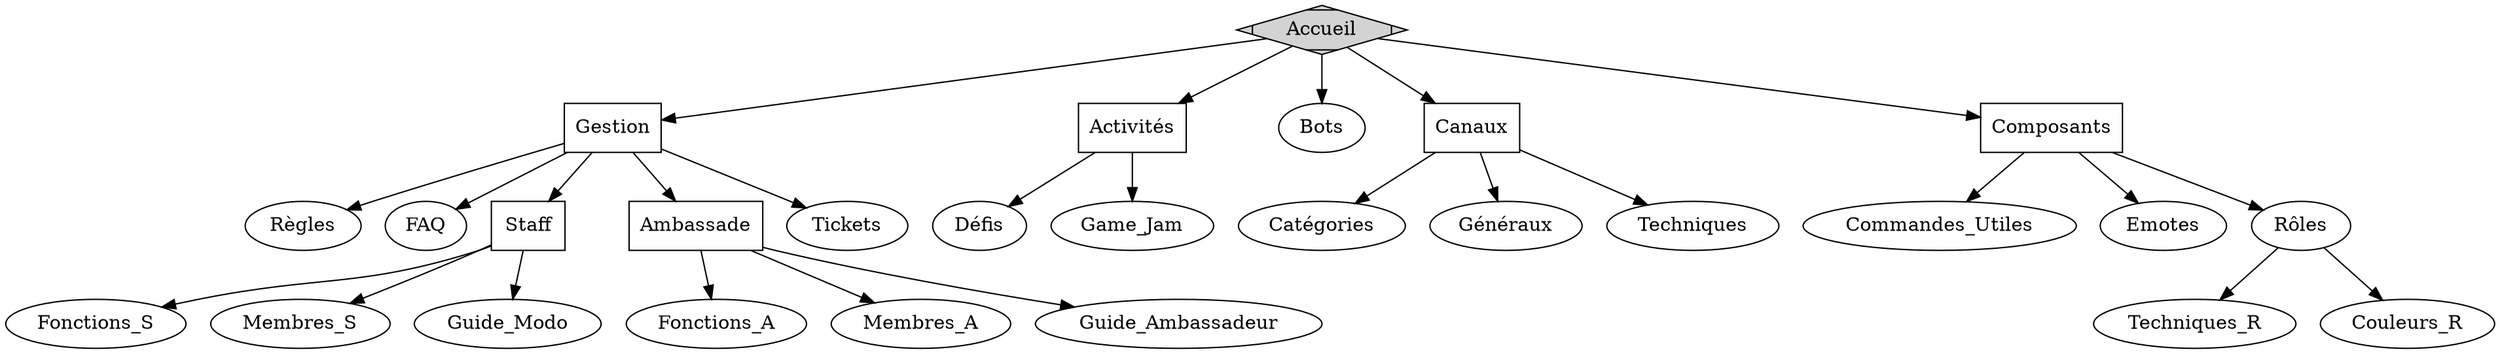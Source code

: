 digraph G {

    Accueil -> Gestion
    Accueil -> Activités
    Accueil -> Bots
    Accueil -> Canaux
    Accueil -> Composants

    Gestion -> Règles
    Gestion -> FAQ
    Gestion -> Staff
    Gestion -> Ambassade
    Gestion -> Tickets

    Staff -> Fonctions_S
    Staff -> Membres_S
    Staff -> Guide_Modo

    Ambassade -> Fonctions_A
    Ambassade -> Membres_A
    Ambassade -> Guide_Ambassadeur

    Canaux -> Catégories
    Canaux -> Généraux
    Canaux -> Techniques

    Activités -> Défis
    Activités -> Game_Jam

    Composants -> Commandes_Utiles
    Composants -> Emotes
    Composants -> Rôles

    Rôles -> Techniques_R
    Rôles -> Couleurs_R

    Accueil [shape=Mdiamond, style=filled]
    Gestion [shape=Squared]
    Activités [shape=Squared]
    Canaux [shape = Squared]
    Staff [shape=Squared]
    Ambassade [shape=Squared]
    Composants [shape=Squared]
}